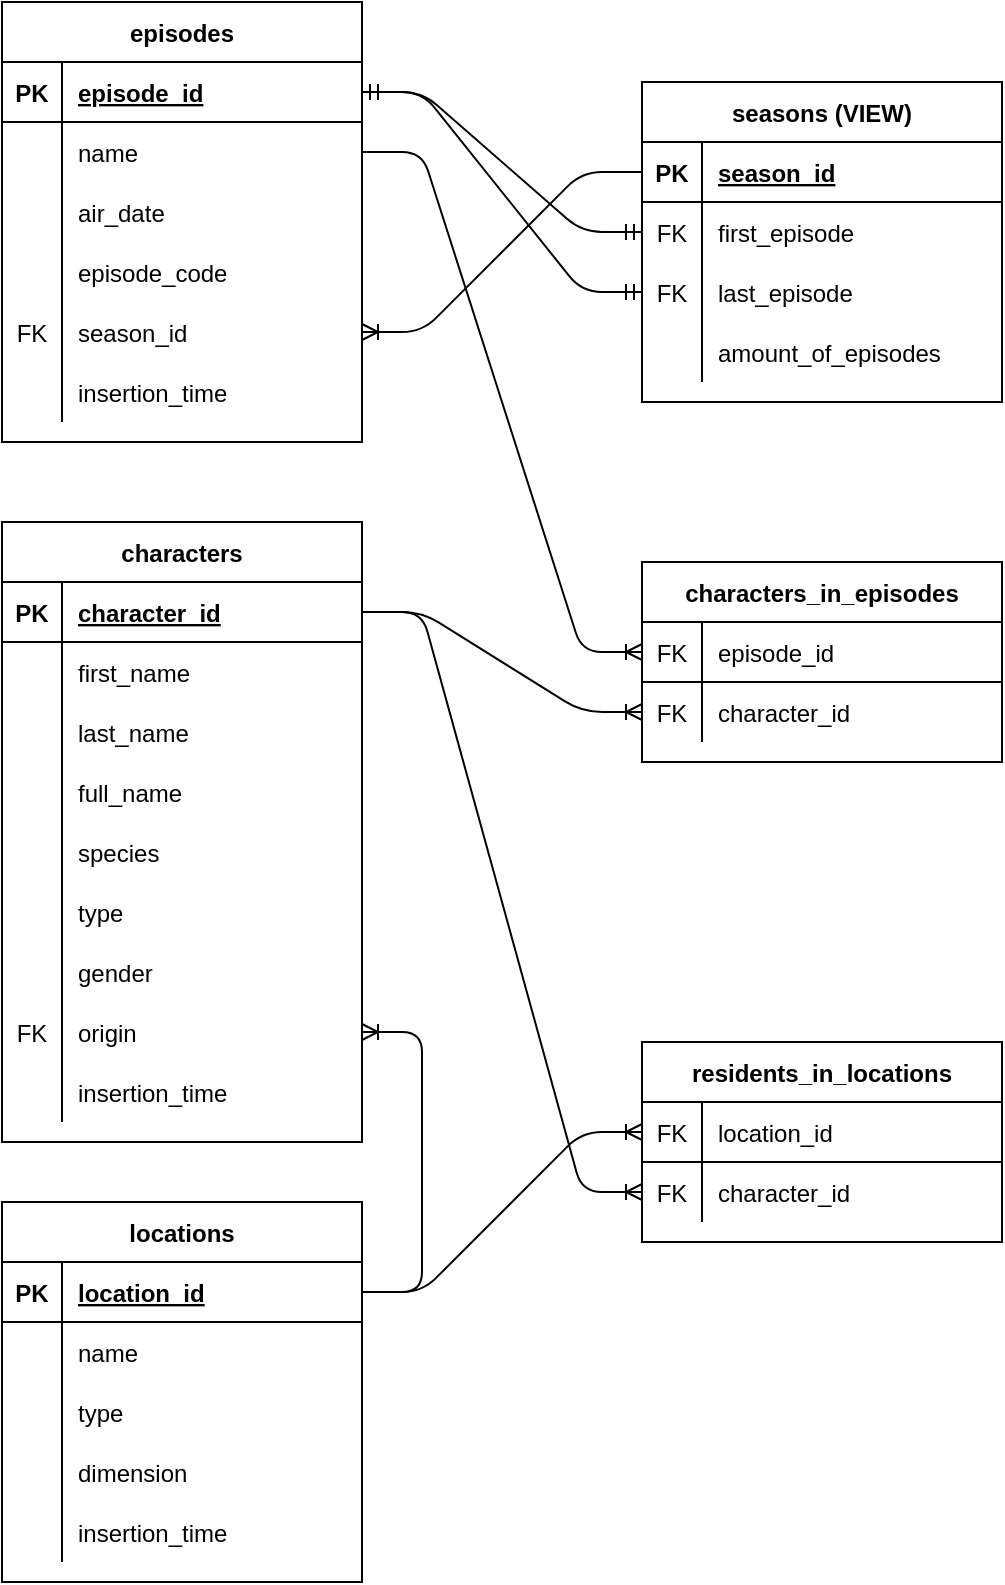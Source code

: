 <mxfile version="14.8.6" type="device"><diagram id="jLfybrQ0Pr4Gb7h0LFDD" name="Page-1"><mxGraphModel dx="460" dy="727" grid="1" gridSize="10" guides="1" tooltips="1" connect="1" arrows="1" fold="1" page="1" pageScale="1" pageWidth="850" pageHeight="1100" math="0" shadow="0"><root><mxCell id="0"/><mxCell id="1" parent="0"/><mxCell id="zTrS5ZtPvkw6Zj2L2KxA-2" value="characters" style="shape=table;startSize=30;container=1;collapsible=1;childLayout=tableLayout;fixedRows=1;rowLines=0;fontStyle=1;align=center;resizeLast=1;" vertex="1" parent="1"><mxGeometry x="80" y="340" width="180" height="310" as="geometry"><mxRectangle x="230" y="360" width="60" height="30" as="alternateBounds"/></mxGeometry></mxCell><mxCell id="zTrS5ZtPvkw6Zj2L2KxA-3" value="" style="shape=partialRectangle;collapsible=0;dropTarget=0;pointerEvents=0;fillColor=none;top=0;left=0;bottom=1;right=0;points=[[0,0.5],[1,0.5]];portConstraint=eastwest;" vertex="1" parent="zTrS5ZtPvkw6Zj2L2KxA-2"><mxGeometry y="30" width="180" height="30" as="geometry"/></mxCell><mxCell id="zTrS5ZtPvkw6Zj2L2KxA-4" value="PK" style="shape=partialRectangle;connectable=0;fillColor=none;top=0;left=0;bottom=0;right=0;fontStyle=1;overflow=hidden;" vertex="1" parent="zTrS5ZtPvkw6Zj2L2KxA-3"><mxGeometry width="30" height="30" as="geometry"/></mxCell><mxCell id="zTrS5ZtPvkw6Zj2L2KxA-5" value="character_id" style="shape=partialRectangle;connectable=0;fillColor=none;top=0;left=0;bottom=0;right=0;align=left;spacingLeft=6;fontStyle=5;overflow=hidden;" vertex="1" parent="zTrS5ZtPvkw6Zj2L2KxA-3"><mxGeometry x="30" width="150" height="30" as="geometry"/></mxCell><mxCell id="zTrS5ZtPvkw6Zj2L2KxA-6" value="" style="shape=partialRectangle;collapsible=0;dropTarget=0;pointerEvents=0;fillColor=none;top=0;left=0;bottom=0;right=0;points=[[0,0.5],[1,0.5]];portConstraint=eastwest;" vertex="1" parent="zTrS5ZtPvkw6Zj2L2KxA-2"><mxGeometry y="60" width="180" height="30" as="geometry"/></mxCell><mxCell id="zTrS5ZtPvkw6Zj2L2KxA-7" value="" style="shape=partialRectangle;connectable=0;fillColor=none;top=0;left=0;bottom=0;right=0;editable=1;overflow=hidden;" vertex="1" parent="zTrS5ZtPvkw6Zj2L2KxA-6"><mxGeometry width="30" height="30" as="geometry"/></mxCell><mxCell id="zTrS5ZtPvkw6Zj2L2KxA-8" value="first_name" style="shape=partialRectangle;connectable=0;fillColor=none;top=0;left=0;bottom=0;right=0;align=left;spacingLeft=6;overflow=hidden;" vertex="1" parent="zTrS5ZtPvkw6Zj2L2KxA-6"><mxGeometry x="30" width="150" height="30" as="geometry"/></mxCell><mxCell id="zTrS5ZtPvkw6Zj2L2KxA-9" value="" style="shape=partialRectangle;collapsible=0;dropTarget=0;pointerEvents=0;fillColor=none;top=0;left=0;bottom=0;right=0;points=[[0,0.5],[1,0.5]];portConstraint=eastwest;" vertex="1" parent="zTrS5ZtPvkw6Zj2L2KxA-2"><mxGeometry y="90" width="180" height="30" as="geometry"/></mxCell><mxCell id="zTrS5ZtPvkw6Zj2L2KxA-10" value="" style="shape=partialRectangle;connectable=0;fillColor=none;top=0;left=0;bottom=0;right=0;editable=1;overflow=hidden;" vertex="1" parent="zTrS5ZtPvkw6Zj2L2KxA-9"><mxGeometry width="30" height="30" as="geometry"/></mxCell><mxCell id="zTrS5ZtPvkw6Zj2L2KxA-11" value="last_name" style="shape=partialRectangle;connectable=0;fillColor=none;top=0;left=0;bottom=0;right=0;align=left;spacingLeft=6;overflow=hidden;" vertex="1" parent="zTrS5ZtPvkw6Zj2L2KxA-9"><mxGeometry x="30" width="150" height="30" as="geometry"/></mxCell><mxCell id="zTrS5ZtPvkw6Zj2L2KxA-12" value="" style="shape=partialRectangle;collapsible=0;dropTarget=0;pointerEvents=0;fillColor=none;top=0;left=0;bottom=0;right=0;points=[[0,0.5],[1,0.5]];portConstraint=eastwest;" vertex="1" parent="zTrS5ZtPvkw6Zj2L2KxA-2"><mxGeometry y="120" width="180" height="30" as="geometry"/></mxCell><mxCell id="zTrS5ZtPvkw6Zj2L2KxA-13" value="" style="shape=partialRectangle;connectable=0;fillColor=none;top=0;left=0;bottom=0;right=0;editable=1;overflow=hidden;" vertex="1" parent="zTrS5ZtPvkw6Zj2L2KxA-12"><mxGeometry width="30" height="30" as="geometry"/></mxCell><mxCell id="zTrS5ZtPvkw6Zj2L2KxA-14" value="full_name" style="shape=partialRectangle;connectable=0;fillColor=none;top=0;left=0;bottom=0;right=0;align=left;spacingLeft=6;overflow=hidden;" vertex="1" parent="zTrS5ZtPvkw6Zj2L2KxA-12"><mxGeometry x="30" width="150" height="30" as="geometry"/></mxCell><mxCell id="zTrS5ZtPvkw6Zj2L2KxA-163" style="shape=partialRectangle;collapsible=0;dropTarget=0;pointerEvents=0;fillColor=none;top=0;left=0;bottom=0;right=0;points=[[0,0.5],[1,0.5]];portConstraint=eastwest;" vertex="1" parent="zTrS5ZtPvkw6Zj2L2KxA-2"><mxGeometry y="150" width="180" height="30" as="geometry"/></mxCell><mxCell id="zTrS5ZtPvkw6Zj2L2KxA-164" style="shape=partialRectangle;connectable=0;fillColor=none;top=0;left=0;bottom=0;right=0;editable=1;overflow=hidden;" vertex="1" parent="zTrS5ZtPvkw6Zj2L2KxA-163"><mxGeometry width="30" height="30" as="geometry"/></mxCell><mxCell id="zTrS5ZtPvkw6Zj2L2KxA-165" value="species" style="shape=partialRectangle;connectable=0;fillColor=none;top=0;left=0;bottom=0;right=0;align=left;spacingLeft=6;overflow=hidden;" vertex="1" parent="zTrS5ZtPvkw6Zj2L2KxA-163"><mxGeometry x="30" width="150" height="30" as="geometry"/></mxCell><mxCell id="zTrS5ZtPvkw6Zj2L2KxA-166" style="shape=partialRectangle;collapsible=0;dropTarget=0;pointerEvents=0;fillColor=none;top=0;left=0;bottom=0;right=0;points=[[0,0.5],[1,0.5]];portConstraint=eastwest;" vertex="1" parent="zTrS5ZtPvkw6Zj2L2KxA-2"><mxGeometry y="180" width="180" height="30" as="geometry"/></mxCell><mxCell id="zTrS5ZtPvkw6Zj2L2KxA-167" style="shape=partialRectangle;connectable=0;fillColor=none;top=0;left=0;bottom=0;right=0;editable=1;overflow=hidden;" vertex="1" parent="zTrS5ZtPvkw6Zj2L2KxA-166"><mxGeometry width="30" height="30" as="geometry"/></mxCell><mxCell id="zTrS5ZtPvkw6Zj2L2KxA-168" value="type" style="shape=partialRectangle;connectable=0;fillColor=none;top=0;left=0;bottom=0;right=0;align=left;spacingLeft=6;overflow=hidden;" vertex="1" parent="zTrS5ZtPvkw6Zj2L2KxA-166"><mxGeometry x="30" width="150" height="30" as="geometry"/></mxCell><mxCell id="zTrS5ZtPvkw6Zj2L2KxA-184" style="shape=partialRectangle;collapsible=0;dropTarget=0;pointerEvents=0;fillColor=none;top=0;left=0;bottom=0;right=0;points=[[0,0.5],[1,0.5]];portConstraint=eastwest;" vertex="1" parent="zTrS5ZtPvkw6Zj2L2KxA-2"><mxGeometry y="210" width="180" height="30" as="geometry"/></mxCell><mxCell id="zTrS5ZtPvkw6Zj2L2KxA-185" style="shape=partialRectangle;connectable=0;fillColor=none;top=0;left=0;bottom=0;right=0;editable=1;overflow=hidden;" vertex="1" parent="zTrS5ZtPvkw6Zj2L2KxA-184"><mxGeometry width="30" height="30" as="geometry"/></mxCell><mxCell id="zTrS5ZtPvkw6Zj2L2KxA-186" value="gender" style="shape=partialRectangle;connectable=0;fillColor=none;top=0;left=0;bottom=0;right=0;align=left;spacingLeft=6;overflow=hidden;" vertex="1" parent="zTrS5ZtPvkw6Zj2L2KxA-184"><mxGeometry x="30" width="150" height="30" as="geometry"/></mxCell><mxCell id="zTrS5ZtPvkw6Zj2L2KxA-181" style="shape=partialRectangle;collapsible=0;dropTarget=0;pointerEvents=0;fillColor=none;top=0;left=0;bottom=0;right=0;points=[[0,0.5],[1,0.5]];portConstraint=eastwest;" vertex="1" parent="zTrS5ZtPvkw6Zj2L2KxA-2"><mxGeometry y="240" width="180" height="30" as="geometry"/></mxCell><mxCell id="zTrS5ZtPvkw6Zj2L2KxA-182" value="FK" style="shape=partialRectangle;connectable=0;fillColor=none;top=0;left=0;bottom=0;right=0;editable=1;overflow=hidden;" vertex="1" parent="zTrS5ZtPvkw6Zj2L2KxA-181"><mxGeometry width="30" height="30" as="geometry"/></mxCell><mxCell id="zTrS5ZtPvkw6Zj2L2KxA-183" value="origin" style="shape=partialRectangle;connectable=0;fillColor=none;top=0;left=0;bottom=0;right=0;align=left;spacingLeft=6;overflow=hidden;" vertex="1" parent="zTrS5ZtPvkw6Zj2L2KxA-181"><mxGeometry x="30" width="150" height="30" as="geometry"/></mxCell><mxCell id="zTrS5ZtPvkw6Zj2L2KxA-169" style="shape=partialRectangle;collapsible=0;dropTarget=0;pointerEvents=0;fillColor=none;top=0;left=0;bottom=0;right=0;points=[[0,0.5],[1,0.5]];portConstraint=eastwest;" vertex="1" parent="zTrS5ZtPvkw6Zj2L2KxA-2"><mxGeometry y="270" width="180" height="30" as="geometry"/></mxCell><mxCell id="zTrS5ZtPvkw6Zj2L2KxA-170" style="shape=partialRectangle;connectable=0;fillColor=none;top=0;left=0;bottom=0;right=0;editable=1;overflow=hidden;" vertex="1" parent="zTrS5ZtPvkw6Zj2L2KxA-169"><mxGeometry width="30" height="30" as="geometry"/></mxCell><mxCell id="zTrS5ZtPvkw6Zj2L2KxA-171" value="insertion_time" style="shape=partialRectangle;connectable=0;fillColor=none;top=0;left=0;bottom=0;right=0;align=left;spacingLeft=6;overflow=hidden;" vertex="1" parent="zTrS5ZtPvkw6Zj2L2KxA-169"><mxGeometry x="30" width="150" height="30" as="geometry"/></mxCell><mxCell id="zTrS5ZtPvkw6Zj2L2KxA-15" value="locations" style="shape=table;startSize=30;container=1;collapsible=1;childLayout=tableLayout;fixedRows=1;rowLines=0;fontStyle=1;align=center;resizeLast=1;" vertex="1" parent="1"><mxGeometry x="80" y="680" width="180" height="190" as="geometry"><mxRectangle x="230" y="360" width="60" height="30" as="alternateBounds"/></mxGeometry></mxCell><mxCell id="zTrS5ZtPvkw6Zj2L2KxA-16" value="" style="shape=partialRectangle;collapsible=0;dropTarget=0;pointerEvents=0;fillColor=none;top=0;left=0;bottom=1;right=0;points=[[0,0.5],[1,0.5]];portConstraint=eastwest;" vertex="1" parent="zTrS5ZtPvkw6Zj2L2KxA-15"><mxGeometry y="30" width="180" height="30" as="geometry"/></mxCell><mxCell id="zTrS5ZtPvkw6Zj2L2KxA-17" value="PK" style="shape=partialRectangle;connectable=0;fillColor=none;top=0;left=0;bottom=0;right=0;fontStyle=1;overflow=hidden;" vertex="1" parent="zTrS5ZtPvkw6Zj2L2KxA-16"><mxGeometry width="30" height="30" as="geometry"/></mxCell><mxCell id="zTrS5ZtPvkw6Zj2L2KxA-18" value="location_id" style="shape=partialRectangle;connectable=0;fillColor=none;top=0;left=0;bottom=0;right=0;align=left;spacingLeft=6;fontStyle=5;overflow=hidden;" vertex="1" parent="zTrS5ZtPvkw6Zj2L2KxA-16"><mxGeometry x="30" width="150" height="30" as="geometry"/></mxCell><mxCell id="zTrS5ZtPvkw6Zj2L2KxA-22" value="" style="shape=partialRectangle;collapsible=0;dropTarget=0;pointerEvents=0;fillColor=none;top=0;left=0;bottom=0;right=0;points=[[0,0.5],[1,0.5]];portConstraint=eastwest;" vertex="1" parent="zTrS5ZtPvkw6Zj2L2KxA-15"><mxGeometry y="60" width="180" height="30" as="geometry"/></mxCell><mxCell id="zTrS5ZtPvkw6Zj2L2KxA-23" value="" style="shape=partialRectangle;connectable=0;fillColor=none;top=0;left=0;bottom=0;right=0;editable=1;overflow=hidden;" vertex="1" parent="zTrS5ZtPvkw6Zj2L2KxA-22"><mxGeometry width="30" height="30" as="geometry"/></mxCell><mxCell id="zTrS5ZtPvkw6Zj2L2KxA-24" value="name" style="shape=partialRectangle;connectable=0;fillColor=none;top=0;left=0;bottom=0;right=0;align=left;spacingLeft=6;overflow=hidden;" vertex="1" parent="zTrS5ZtPvkw6Zj2L2KxA-22"><mxGeometry x="30" width="150" height="30" as="geometry"/></mxCell><mxCell id="zTrS5ZtPvkw6Zj2L2KxA-25" value="" style="shape=partialRectangle;collapsible=0;dropTarget=0;pointerEvents=0;fillColor=none;top=0;left=0;bottom=0;right=0;points=[[0,0.5],[1,0.5]];portConstraint=eastwest;" vertex="1" parent="zTrS5ZtPvkw6Zj2L2KxA-15"><mxGeometry y="90" width="180" height="30" as="geometry"/></mxCell><mxCell id="zTrS5ZtPvkw6Zj2L2KxA-26" value="" style="shape=partialRectangle;connectable=0;fillColor=none;top=0;left=0;bottom=0;right=0;editable=1;overflow=hidden;" vertex="1" parent="zTrS5ZtPvkw6Zj2L2KxA-25"><mxGeometry width="30" height="30" as="geometry"/></mxCell><mxCell id="zTrS5ZtPvkw6Zj2L2KxA-27" value="type" style="shape=partialRectangle;connectable=0;fillColor=none;top=0;left=0;bottom=0;right=0;align=left;spacingLeft=6;overflow=hidden;" vertex="1" parent="zTrS5ZtPvkw6Zj2L2KxA-25"><mxGeometry x="30" width="150" height="30" as="geometry"/></mxCell><mxCell id="zTrS5ZtPvkw6Zj2L2KxA-190" style="shape=partialRectangle;collapsible=0;dropTarget=0;pointerEvents=0;fillColor=none;top=0;left=0;bottom=0;right=0;points=[[0,0.5],[1,0.5]];portConstraint=eastwest;" vertex="1" parent="zTrS5ZtPvkw6Zj2L2KxA-15"><mxGeometry y="120" width="180" height="30" as="geometry"/></mxCell><mxCell id="zTrS5ZtPvkw6Zj2L2KxA-191" style="shape=partialRectangle;connectable=0;fillColor=none;top=0;left=0;bottom=0;right=0;editable=1;overflow=hidden;" vertex="1" parent="zTrS5ZtPvkw6Zj2L2KxA-190"><mxGeometry width="30" height="30" as="geometry"/></mxCell><mxCell id="zTrS5ZtPvkw6Zj2L2KxA-192" value="dimension" style="shape=partialRectangle;connectable=0;fillColor=none;top=0;left=0;bottom=0;right=0;align=left;spacingLeft=6;overflow=hidden;" vertex="1" parent="zTrS5ZtPvkw6Zj2L2KxA-190"><mxGeometry x="30" width="150" height="30" as="geometry"/></mxCell><mxCell id="zTrS5ZtPvkw6Zj2L2KxA-187" style="shape=partialRectangle;collapsible=0;dropTarget=0;pointerEvents=0;fillColor=none;top=0;left=0;bottom=0;right=0;points=[[0,0.5],[1,0.5]];portConstraint=eastwest;" vertex="1" parent="zTrS5ZtPvkw6Zj2L2KxA-15"><mxGeometry y="150" width="180" height="30" as="geometry"/></mxCell><mxCell id="zTrS5ZtPvkw6Zj2L2KxA-188" style="shape=partialRectangle;connectable=0;fillColor=none;top=0;left=0;bottom=0;right=0;editable=1;overflow=hidden;" vertex="1" parent="zTrS5ZtPvkw6Zj2L2KxA-187"><mxGeometry width="30" height="30" as="geometry"/></mxCell><mxCell id="zTrS5ZtPvkw6Zj2L2KxA-189" value="insertion_time" style="shape=partialRectangle;connectable=0;fillColor=none;top=0;left=0;bottom=0;right=0;align=left;spacingLeft=6;overflow=hidden;" vertex="1" parent="zTrS5ZtPvkw6Zj2L2KxA-187"><mxGeometry x="30" width="150" height="30" as="geometry"/></mxCell><mxCell id="zTrS5ZtPvkw6Zj2L2KxA-28" value="episodes" style="shape=table;startSize=30;container=1;collapsible=1;childLayout=tableLayout;fixedRows=1;rowLines=0;fontStyle=1;align=center;resizeLast=1;" vertex="1" parent="1"><mxGeometry x="80" y="80" width="180" height="220" as="geometry"><mxRectangle x="230" y="360" width="60" height="30" as="alternateBounds"/></mxGeometry></mxCell><mxCell id="zTrS5ZtPvkw6Zj2L2KxA-29" value="" style="shape=partialRectangle;collapsible=0;dropTarget=0;pointerEvents=0;fillColor=none;top=0;left=0;bottom=1;right=0;points=[[0,0.5],[1,0.5]];portConstraint=eastwest;" vertex="1" parent="zTrS5ZtPvkw6Zj2L2KxA-28"><mxGeometry y="30" width="180" height="30" as="geometry"/></mxCell><mxCell id="zTrS5ZtPvkw6Zj2L2KxA-30" value="PK" style="shape=partialRectangle;connectable=0;fillColor=none;top=0;left=0;bottom=0;right=0;fontStyle=1;overflow=hidden;" vertex="1" parent="zTrS5ZtPvkw6Zj2L2KxA-29"><mxGeometry width="30" height="30" as="geometry"/></mxCell><mxCell id="zTrS5ZtPvkw6Zj2L2KxA-31" value="episode_id" style="shape=partialRectangle;connectable=0;fillColor=none;top=0;left=0;bottom=0;right=0;align=left;spacingLeft=6;fontStyle=5;overflow=hidden;" vertex="1" parent="zTrS5ZtPvkw6Zj2L2KxA-29"><mxGeometry x="30" width="150" height="30" as="geometry"/></mxCell><mxCell id="zTrS5ZtPvkw6Zj2L2KxA-32" value="" style="shape=partialRectangle;collapsible=0;dropTarget=0;pointerEvents=0;fillColor=none;top=0;left=0;bottom=0;right=0;points=[[0,0.5],[1,0.5]];portConstraint=eastwest;" vertex="1" parent="zTrS5ZtPvkw6Zj2L2KxA-28"><mxGeometry y="60" width="180" height="30" as="geometry"/></mxCell><mxCell id="zTrS5ZtPvkw6Zj2L2KxA-33" value="" style="shape=partialRectangle;connectable=0;fillColor=none;top=0;left=0;bottom=0;right=0;editable=1;overflow=hidden;" vertex="1" parent="zTrS5ZtPvkw6Zj2L2KxA-32"><mxGeometry width="30" height="30" as="geometry"/></mxCell><mxCell id="zTrS5ZtPvkw6Zj2L2KxA-34" value="name" style="shape=partialRectangle;connectable=0;fillColor=none;top=0;left=0;bottom=0;right=0;align=left;spacingLeft=6;overflow=hidden;" vertex="1" parent="zTrS5ZtPvkw6Zj2L2KxA-32"><mxGeometry x="30" width="150" height="30" as="geometry"/></mxCell><mxCell id="zTrS5ZtPvkw6Zj2L2KxA-35" value="" style="shape=partialRectangle;collapsible=0;dropTarget=0;pointerEvents=0;fillColor=none;top=0;left=0;bottom=0;right=0;points=[[0,0.5],[1,0.5]];portConstraint=eastwest;" vertex="1" parent="zTrS5ZtPvkw6Zj2L2KxA-28"><mxGeometry y="90" width="180" height="30" as="geometry"/></mxCell><mxCell id="zTrS5ZtPvkw6Zj2L2KxA-36" value="" style="shape=partialRectangle;connectable=0;fillColor=none;top=0;left=0;bottom=0;right=0;editable=1;overflow=hidden;" vertex="1" parent="zTrS5ZtPvkw6Zj2L2KxA-35"><mxGeometry width="30" height="30" as="geometry"/></mxCell><mxCell id="zTrS5ZtPvkw6Zj2L2KxA-37" value="air_date" style="shape=partialRectangle;connectable=0;fillColor=none;top=0;left=0;bottom=0;right=0;align=left;spacingLeft=6;overflow=hidden;" vertex="1" parent="zTrS5ZtPvkw6Zj2L2KxA-35"><mxGeometry x="30" width="150" height="30" as="geometry"/></mxCell><mxCell id="zTrS5ZtPvkw6Zj2L2KxA-38" value="" style="shape=partialRectangle;collapsible=0;dropTarget=0;pointerEvents=0;fillColor=none;top=0;left=0;bottom=0;right=0;points=[[0,0.5],[1,0.5]];portConstraint=eastwest;" vertex="1" parent="zTrS5ZtPvkw6Zj2L2KxA-28"><mxGeometry y="120" width="180" height="30" as="geometry"/></mxCell><mxCell id="zTrS5ZtPvkw6Zj2L2KxA-39" value="" style="shape=partialRectangle;connectable=0;fillColor=none;top=0;left=0;bottom=0;right=0;editable=1;overflow=hidden;" vertex="1" parent="zTrS5ZtPvkw6Zj2L2KxA-38"><mxGeometry width="30" height="30" as="geometry"/></mxCell><mxCell id="zTrS5ZtPvkw6Zj2L2KxA-40" value="episode_code" style="shape=partialRectangle;connectable=0;fillColor=none;top=0;left=0;bottom=0;right=0;align=left;spacingLeft=6;overflow=hidden;" vertex="1" parent="zTrS5ZtPvkw6Zj2L2KxA-38"><mxGeometry x="30" width="150" height="30" as="geometry"/></mxCell><mxCell id="zTrS5ZtPvkw6Zj2L2KxA-193" style="shape=partialRectangle;collapsible=0;dropTarget=0;pointerEvents=0;fillColor=none;top=0;left=0;bottom=0;right=0;points=[[0,0.5],[1,0.5]];portConstraint=eastwest;" vertex="1" parent="zTrS5ZtPvkw6Zj2L2KxA-28"><mxGeometry y="150" width="180" height="30" as="geometry"/></mxCell><mxCell id="zTrS5ZtPvkw6Zj2L2KxA-194" value="FK" style="shape=partialRectangle;connectable=0;fillColor=none;top=0;left=0;bottom=0;right=0;editable=1;overflow=hidden;" vertex="1" parent="zTrS5ZtPvkw6Zj2L2KxA-193"><mxGeometry width="30" height="30" as="geometry"/></mxCell><mxCell id="zTrS5ZtPvkw6Zj2L2KxA-195" value="season_id" style="shape=partialRectangle;connectable=0;fillColor=none;top=0;left=0;bottom=0;right=0;align=left;spacingLeft=6;overflow=hidden;" vertex="1" parent="zTrS5ZtPvkw6Zj2L2KxA-193"><mxGeometry x="30" width="150" height="30" as="geometry"/></mxCell><mxCell id="zTrS5ZtPvkw6Zj2L2KxA-203" style="shape=partialRectangle;collapsible=0;dropTarget=0;pointerEvents=0;fillColor=none;top=0;left=0;bottom=0;right=0;points=[[0,0.5],[1,0.5]];portConstraint=eastwest;" vertex="1" parent="zTrS5ZtPvkw6Zj2L2KxA-28"><mxGeometry y="180" width="180" height="30" as="geometry"/></mxCell><mxCell id="zTrS5ZtPvkw6Zj2L2KxA-204" style="shape=partialRectangle;connectable=0;fillColor=none;top=0;left=0;bottom=0;right=0;editable=1;overflow=hidden;" vertex="1" parent="zTrS5ZtPvkw6Zj2L2KxA-203"><mxGeometry width="30" height="30" as="geometry"/></mxCell><mxCell id="zTrS5ZtPvkw6Zj2L2KxA-205" value="insertion_time" style="shape=partialRectangle;connectable=0;fillColor=none;top=0;left=0;bottom=0;right=0;align=left;spacingLeft=6;overflow=hidden;" vertex="1" parent="zTrS5ZtPvkw6Zj2L2KxA-203"><mxGeometry x="30" width="150" height="30" as="geometry"/></mxCell><mxCell id="zTrS5ZtPvkw6Zj2L2KxA-41" value="seasons (VIEW)" style="shape=table;startSize=30;container=1;collapsible=1;childLayout=tableLayout;fixedRows=1;rowLines=0;fontStyle=1;align=center;resizeLast=1;" vertex="1" parent="1"><mxGeometry x="400" y="120" width="180" height="160" as="geometry"><mxRectangle x="230" y="360" width="60" height="30" as="alternateBounds"/></mxGeometry></mxCell><mxCell id="zTrS5ZtPvkw6Zj2L2KxA-42" value="" style="shape=partialRectangle;collapsible=0;dropTarget=0;pointerEvents=0;fillColor=none;top=0;left=0;bottom=1;right=0;points=[[0,0.5],[1,0.5]];portConstraint=eastwest;" vertex="1" parent="zTrS5ZtPvkw6Zj2L2KxA-41"><mxGeometry y="30" width="180" height="30" as="geometry"/></mxCell><mxCell id="zTrS5ZtPvkw6Zj2L2KxA-43" value="PK" style="shape=partialRectangle;connectable=0;fillColor=none;top=0;left=0;bottom=0;right=0;fontStyle=1;overflow=hidden;" vertex="1" parent="zTrS5ZtPvkw6Zj2L2KxA-42"><mxGeometry width="30" height="30" as="geometry"/></mxCell><mxCell id="zTrS5ZtPvkw6Zj2L2KxA-44" value="season_id" style="shape=partialRectangle;connectable=0;fillColor=none;top=0;left=0;bottom=0;right=0;align=left;spacingLeft=6;fontStyle=5;overflow=hidden;" vertex="1" parent="zTrS5ZtPvkw6Zj2L2KxA-42"><mxGeometry x="30" width="150" height="30" as="geometry"/></mxCell><mxCell id="zTrS5ZtPvkw6Zj2L2KxA-45" value="" style="shape=partialRectangle;collapsible=0;dropTarget=0;pointerEvents=0;fillColor=none;top=0;left=0;bottom=0;right=0;points=[[0,0.5],[1,0.5]];portConstraint=eastwest;" vertex="1" parent="zTrS5ZtPvkw6Zj2L2KxA-41"><mxGeometry y="60" width="180" height="30" as="geometry"/></mxCell><mxCell id="zTrS5ZtPvkw6Zj2L2KxA-46" value="FK" style="shape=partialRectangle;connectable=0;fillColor=none;top=0;left=0;bottom=0;right=0;editable=1;overflow=hidden;" vertex="1" parent="zTrS5ZtPvkw6Zj2L2KxA-45"><mxGeometry width="30" height="30" as="geometry"/></mxCell><mxCell id="zTrS5ZtPvkw6Zj2L2KxA-47" value="first_episode" style="shape=partialRectangle;connectable=0;fillColor=none;top=0;left=0;bottom=0;right=0;align=left;spacingLeft=6;overflow=hidden;" vertex="1" parent="zTrS5ZtPvkw6Zj2L2KxA-45"><mxGeometry x="30" width="150" height="30" as="geometry"/></mxCell><mxCell id="zTrS5ZtPvkw6Zj2L2KxA-48" value="" style="shape=partialRectangle;collapsible=0;dropTarget=0;pointerEvents=0;fillColor=none;top=0;left=0;bottom=0;right=0;points=[[0,0.5],[1,0.5]];portConstraint=eastwest;" vertex="1" parent="zTrS5ZtPvkw6Zj2L2KxA-41"><mxGeometry y="90" width="180" height="30" as="geometry"/></mxCell><mxCell id="zTrS5ZtPvkw6Zj2L2KxA-49" value="FK" style="shape=partialRectangle;connectable=0;fillColor=none;top=0;left=0;bottom=0;right=0;editable=1;overflow=hidden;" vertex="1" parent="zTrS5ZtPvkw6Zj2L2KxA-48"><mxGeometry width="30" height="30" as="geometry"/></mxCell><mxCell id="zTrS5ZtPvkw6Zj2L2KxA-50" value="last_episode" style="shape=partialRectangle;connectable=0;fillColor=none;top=0;left=0;bottom=0;right=0;align=left;spacingLeft=6;overflow=hidden;" vertex="1" parent="zTrS5ZtPvkw6Zj2L2KxA-48"><mxGeometry x="30" width="150" height="30" as="geometry"/></mxCell><mxCell id="zTrS5ZtPvkw6Zj2L2KxA-51" value="" style="shape=partialRectangle;collapsible=0;dropTarget=0;pointerEvents=0;fillColor=none;top=0;left=0;bottom=0;right=0;points=[[0,0.5],[1,0.5]];portConstraint=eastwest;" vertex="1" parent="zTrS5ZtPvkw6Zj2L2KxA-41"><mxGeometry y="120" width="180" height="30" as="geometry"/></mxCell><mxCell id="zTrS5ZtPvkw6Zj2L2KxA-52" value="" style="shape=partialRectangle;connectable=0;fillColor=none;top=0;left=0;bottom=0;right=0;editable=1;overflow=hidden;" vertex="1" parent="zTrS5ZtPvkw6Zj2L2KxA-51"><mxGeometry width="30" height="30" as="geometry"/></mxCell><mxCell id="zTrS5ZtPvkw6Zj2L2KxA-53" value="amount_of_episodes" style="shape=partialRectangle;connectable=0;fillColor=none;top=0;left=0;bottom=0;right=0;align=left;spacingLeft=6;overflow=hidden;" vertex="1" parent="zTrS5ZtPvkw6Zj2L2KxA-51"><mxGeometry x="30" width="150" height="30" as="geometry"/></mxCell><mxCell id="zTrS5ZtPvkw6Zj2L2KxA-54" value="characters_in_episodes" style="shape=table;startSize=30;container=1;collapsible=1;childLayout=tableLayout;fixedRows=1;rowLines=0;fontStyle=1;align=center;resizeLast=1;" vertex="1" parent="1"><mxGeometry x="400" y="360" width="180" height="100" as="geometry"><mxRectangle x="230" y="360" width="60" height="30" as="alternateBounds"/></mxGeometry></mxCell><mxCell id="zTrS5ZtPvkw6Zj2L2KxA-55" value="" style="shape=partialRectangle;collapsible=0;dropTarget=0;pointerEvents=0;fillColor=none;top=0;left=0;bottom=1;right=0;points=[[0,0.5],[1,0.5]];portConstraint=eastwest;" vertex="1" parent="zTrS5ZtPvkw6Zj2L2KxA-54"><mxGeometry y="30" width="180" height="30" as="geometry"/></mxCell><mxCell id="zTrS5ZtPvkw6Zj2L2KxA-56" value="FK" style="shape=partialRectangle;connectable=0;fillColor=none;top=0;left=0;bottom=0;right=0;fontStyle=0;overflow=hidden;" vertex="1" parent="zTrS5ZtPvkw6Zj2L2KxA-55"><mxGeometry width="30" height="30" as="geometry"/></mxCell><mxCell id="zTrS5ZtPvkw6Zj2L2KxA-57" value="episode_id" style="shape=partialRectangle;connectable=0;fillColor=none;top=0;left=0;bottom=0;right=0;align=left;spacingLeft=6;fontStyle=0;overflow=hidden;" vertex="1" parent="zTrS5ZtPvkw6Zj2L2KxA-55"><mxGeometry x="30" width="150" height="30" as="geometry"/></mxCell><mxCell id="zTrS5ZtPvkw6Zj2L2KxA-58" value="" style="shape=partialRectangle;collapsible=0;dropTarget=0;pointerEvents=0;fillColor=none;top=0;left=0;bottom=0;right=0;points=[[0,0.5],[1,0.5]];portConstraint=eastwest;" vertex="1" parent="zTrS5ZtPvkw6Zj2L2KxA-54"><mxGeometry y="60" width="180" height="30" as="geometry"/></mxCell><mxCell id="zTrS5ZtPvkw6Zj2L2KxA-59" value="FK" style="shape=partialRectangle;connectable=0;fillColor=none;top=0;left=0;bottom=0;right=0;editable=1;overflow=hidden;" vertex="1" parent="zTrS5ZtPvkw6Zj2L2KxA-58"><mxGeometry width="30" height="30" as="geometry"/></mxCell><mxCell id="zTrS5ZtPvkw6Zj2L2KxA-60" value="character_id" style="shape=partialRectangle;connectable=0;fillColor=none;top=0;left=0;bottom=0;right=0;align=left;spacingLeft=6;overflow=hidden;" vertex="1" parent="zTrS5ZtPvkw6Zj2L2KxA-58"><mxGeometry x="30" width="150" height="30" as="geometry"/></mxCell><mxCell id="zTrS5ZtPvkw6Zj2L2KxA-67" value="" style="edgeStyle=entityRelationEdgeStyle;fontSize=12;html=1;endArrow=ERoneToMany;entryX=0;entryY=0.5;entryDx=0;entryDy=0;" edge="1" parent="1" source="zTrS5ZtPvkw6Zj2L2KxA-3" target="zTrS5ZtPvkw6Zj2L2KxA-58"><mxGeometry width="100" height="100" relative="1" as="geometry"><mxPoint x="220" y="590" as="sourcePoint"/><mxPoint x="320" y="490" as="targetPoint"/></mxGeometry></mxCell><mxCell id="zTrS5ZtPvkw6Zj2L2KxA-68" value="" style="edgeStyle=entityRelationEdgeStyle;fontSize=12;html=1;endArrow=ERoneToMany;entryX=0;entryY=0.5;entryDx=0;entryDy=0;" edge="1" parent="1" source="zTrS5ZtPvkw6Zj2L2KxA-32" target="zTrS5ZtPvkw6Zj2L2KxA-55"><mxGeometry width="100" height="100" relative="1" as="geometry"><mxPoint x="270" y="175" as="sourcePoint"/><mxPoint x="290" y="445" as="targetPoint"/></mxGeometry></mxCell><mxCell id="zTrS5ZtPvkw6Zj2L2KxA-82" value="residents_in_locations" style="shape=table;startSize=30;container=1;collapsible=1;childLayout=tableLayout;fixedRows=1;rowLines=0;fontStyle=1;align=center;resizeLast=1;" vertex="1" parent="1"><mxGeometry x="400" y="600" width="180" height="100" as="geometry"><mxRectangle x="230" y="360" width="60" height="30" as="alternateBounds"/></mxGeometry></mxCell><mxCell id="zTrS5ZtPvkw6Zj2L2KxA-83" value="" style="shape=partialRectangle;collapsible=0;dropTarget=0;pointerEvents=0;fillColor=none;top=0;left=0;bottom=1;right=0;points=[[0,0.5],[1,0.5]];portConstraint=eastwest;" vertex="1" parent="zTrS5ZtPvkw6Zj2L2KxA-82"><mxGeometry y="30" width="180" height="30" as="geometry"/></mxCell><mxCell id="zTrS5ZtPvkw6Zj2L2KxA-84" value="FK" style="shape=partialRectangle;connectable=0;fillColor=none;top=0;left=0;bottom=0;right=0;fontStyle=0;overflow=hidden;" vertex="1" parent="zTrS5ZtPvkw6Zj2L2KxA-83"><mxGeometry width="30" height="30" as="geometry"/></mxCell><mxCell id="zTrS5ZtPvkw6Zj2L2KxA-85" value="location_id" style="shape=partialRectangle;connectable=0;fillColor=none;top=0;left=0;bottom=0;right=0;align=left;spacingLeft=6;fontStyle=0;overflow=hidden;" vertex="1" parent="zTrS5ZtPvkw6Zj2L2KxA-83"><mxGeometry x="30" width="150" height="30" as="geometry"/></mxCell><mxCell id="zTrS5ZtPvkw6Zj2L2KxA-86" value="" style="shape=partialRectangle;collapsible=0;dropTarget=0;pointerEvents=0;fillColor=none;top=0;left=0;bottom=0;right=0;points=[[0,0.5],[1,0.5]];portConstraint=eastwest;" vertex="1" parent="zTrS5ZtPvkw6Zj2L2KxA-82"><mxGeometry y="60" width="180" height="30" as="geometry"/></mxCell><mxCell id="zTrS5ZtPvkw6Zj2L2KxA-87" value="FK" style="shape=partialRectangle;connectable=0;fillColor=none;top=0;left=0;bottom=0;right=0;editable=1;overflow=hidden;" vertex="1" parent="zTrS5ZtPvkw6Zj2L2KxA-86"><mxGeometry width="30" height="30" as="geometry"/></mxCell><mxCell id="zTrS5ZtPvkw6Zj2L2KxA-88" value="character_id" style="shape=partialRectangle;connectable=0;fillColor=none;top=0;left=0;bottom=0;right=0;align=left;spacingLeft=6;overflow=hidden;" vertex="1" parent="zTrS5ZtPvkw6Zj2L2KxA-86"><mxGeometry x="30" width="150" height="30" as="geometry"/></mxCell><mxCell id="zTrS5ZtPvkw6Zj2L2KxA-196" value="" style="edgeStyle=entityRelationEdgeStyle;fontSize=12;html=1;endArrow=ERoneToMany;entryX=0;entryY=0.5;entryDx=0;entryDy=0;" edge="1" parent="1" source="zTrS5ZtPvkw6Zj2L2KxA-16" target="zTrS5ZtPvkw6Zj2L2KxA-83"><mxGeometry width="100" height="100" relative="1" as="geometry"><mxPoint x="270" y="395" as="sourcePoint"/><mxPoint x="410" y="445" as="targetPoint"/></mxGeometry></mxCell><mxCell id="zTrS5ZtPvkw6Zj2L2KxA-197" value="" style="edgeStyle=entityRelationEdgeStyle;fontSize=12;html=1;endArrow=ERoneToMany;entryX=0;entryY=0.5;entryDx=0;entryDy=0;exitX=1;exitY=0.5;exitDx=0;exitDy=0;" edge="1" parent="1" source="zTrS5ZtPvkw6Zj2L2KxA-3" target="zTrS5ZtPvkw6Zj2L2KxA-86"><mxGeometry width="100" height="100" relative="1" as="geometry"><mxPoint x="270" y="735" as="sourcePoint"/><mxPoint x="410" y="655" as="targetPoint"/></mxGeometry></mxCell><mxCell id="zTrS5ZtPvkw6Zj2L2KxA-199" value="" style="edgeStyle=entityRelationEdgeStyle;fontSize=12;html=1;endArrow=ERmandOne;startArrow=ERmandOne;entryX=0;entryY=0.5;entryDx=0;entryDy=0;exitX=1;exitY=0.5;exitDx=0;exitDy=0;" edge="1" parent="1" source="zTrS5ZtPvkw6Zj2L2KxA-29" target="zTrS5ZtPvkw6Zj2L2KxA-45"><mxGeometry width="100" height="100" relative="1" as="geometry"><mxPoint x="480" y="460" as="sourcePoint"/><mxPoint x="580" y="360" as="targetPoint"/></mxGeometry></mxCell><mxCell id="zTrS5ZtPvkw6Zj2L2KxA-200" value="" style="edgeStyle=entityRelationEdgeStyle;fontSize=12;html=1;endArrow=ERmandOne;startArrow=ERmandOne;entryX=0;entryY=0.5;entryDx=0;entryDy=0;exitX=1;exitY=0.5;exitDx=0;exitDy=0;" edge="1" parent="1" source="zTrS5ZtPvkw6Zj2L2KxA-29" target="zTrS5ZtPvkw6Zj2L2KxA-48"><mxGeometry width="100" height="100" relative="1" as="geometry"><mxPoint x="270" y="175" as="sourcePoint"/><mxPoint x="410" y="205" as="targetPoint"/></mxGeometry></mxCell><mxCell id="zTrS5ZtPvkw6Zj2L2KxA-201" value="" style="edgeStyle=entityRelationEdgeStyle;fontSize=12;html=1;endArrow=ERoneToMany;entryX=1;entryY=0.5;entryDx=0;entryDy=0;exitX=0;exitY=0.5;exitDx=0;exitDy=0;" edge="1" parent="1" source="zTrS5ZtPvkw6Zj2L2KxA-42" target="zTrS5ZtPvkw6Zj2L2KxA-193"><mxGeometry width="100" height="100" relative="1" as="geometry"><mxPoint x="270" y="205" as="sourcePoint"/><mxPoint x="410" y="415" as="targetPoint"/></mxGeometry></mxCell><mxCell id="zTrS5ZtPvkw6Zj2L2KxA-202" value="" style="edgeStyle=entityRelationEdgeStyle;fontSize=12;html=1;endArrow=ERoneToMany;" edge="1" parent="1" source="zTrS5ZtPvkw6Zj2L2KxA-16" target="zTrS5ZtPvkw6Zj2L2KxA-181"><mxGeometry width="100" height="100" relative="1" as="geometry"><mxPoint x="360" y="810" as="sourcePoint"/><mxPoint x="40" y="460" as="targetPoint"/></mxGeometry></mxCell></root></mxGraphModel></diagram></mxfile>